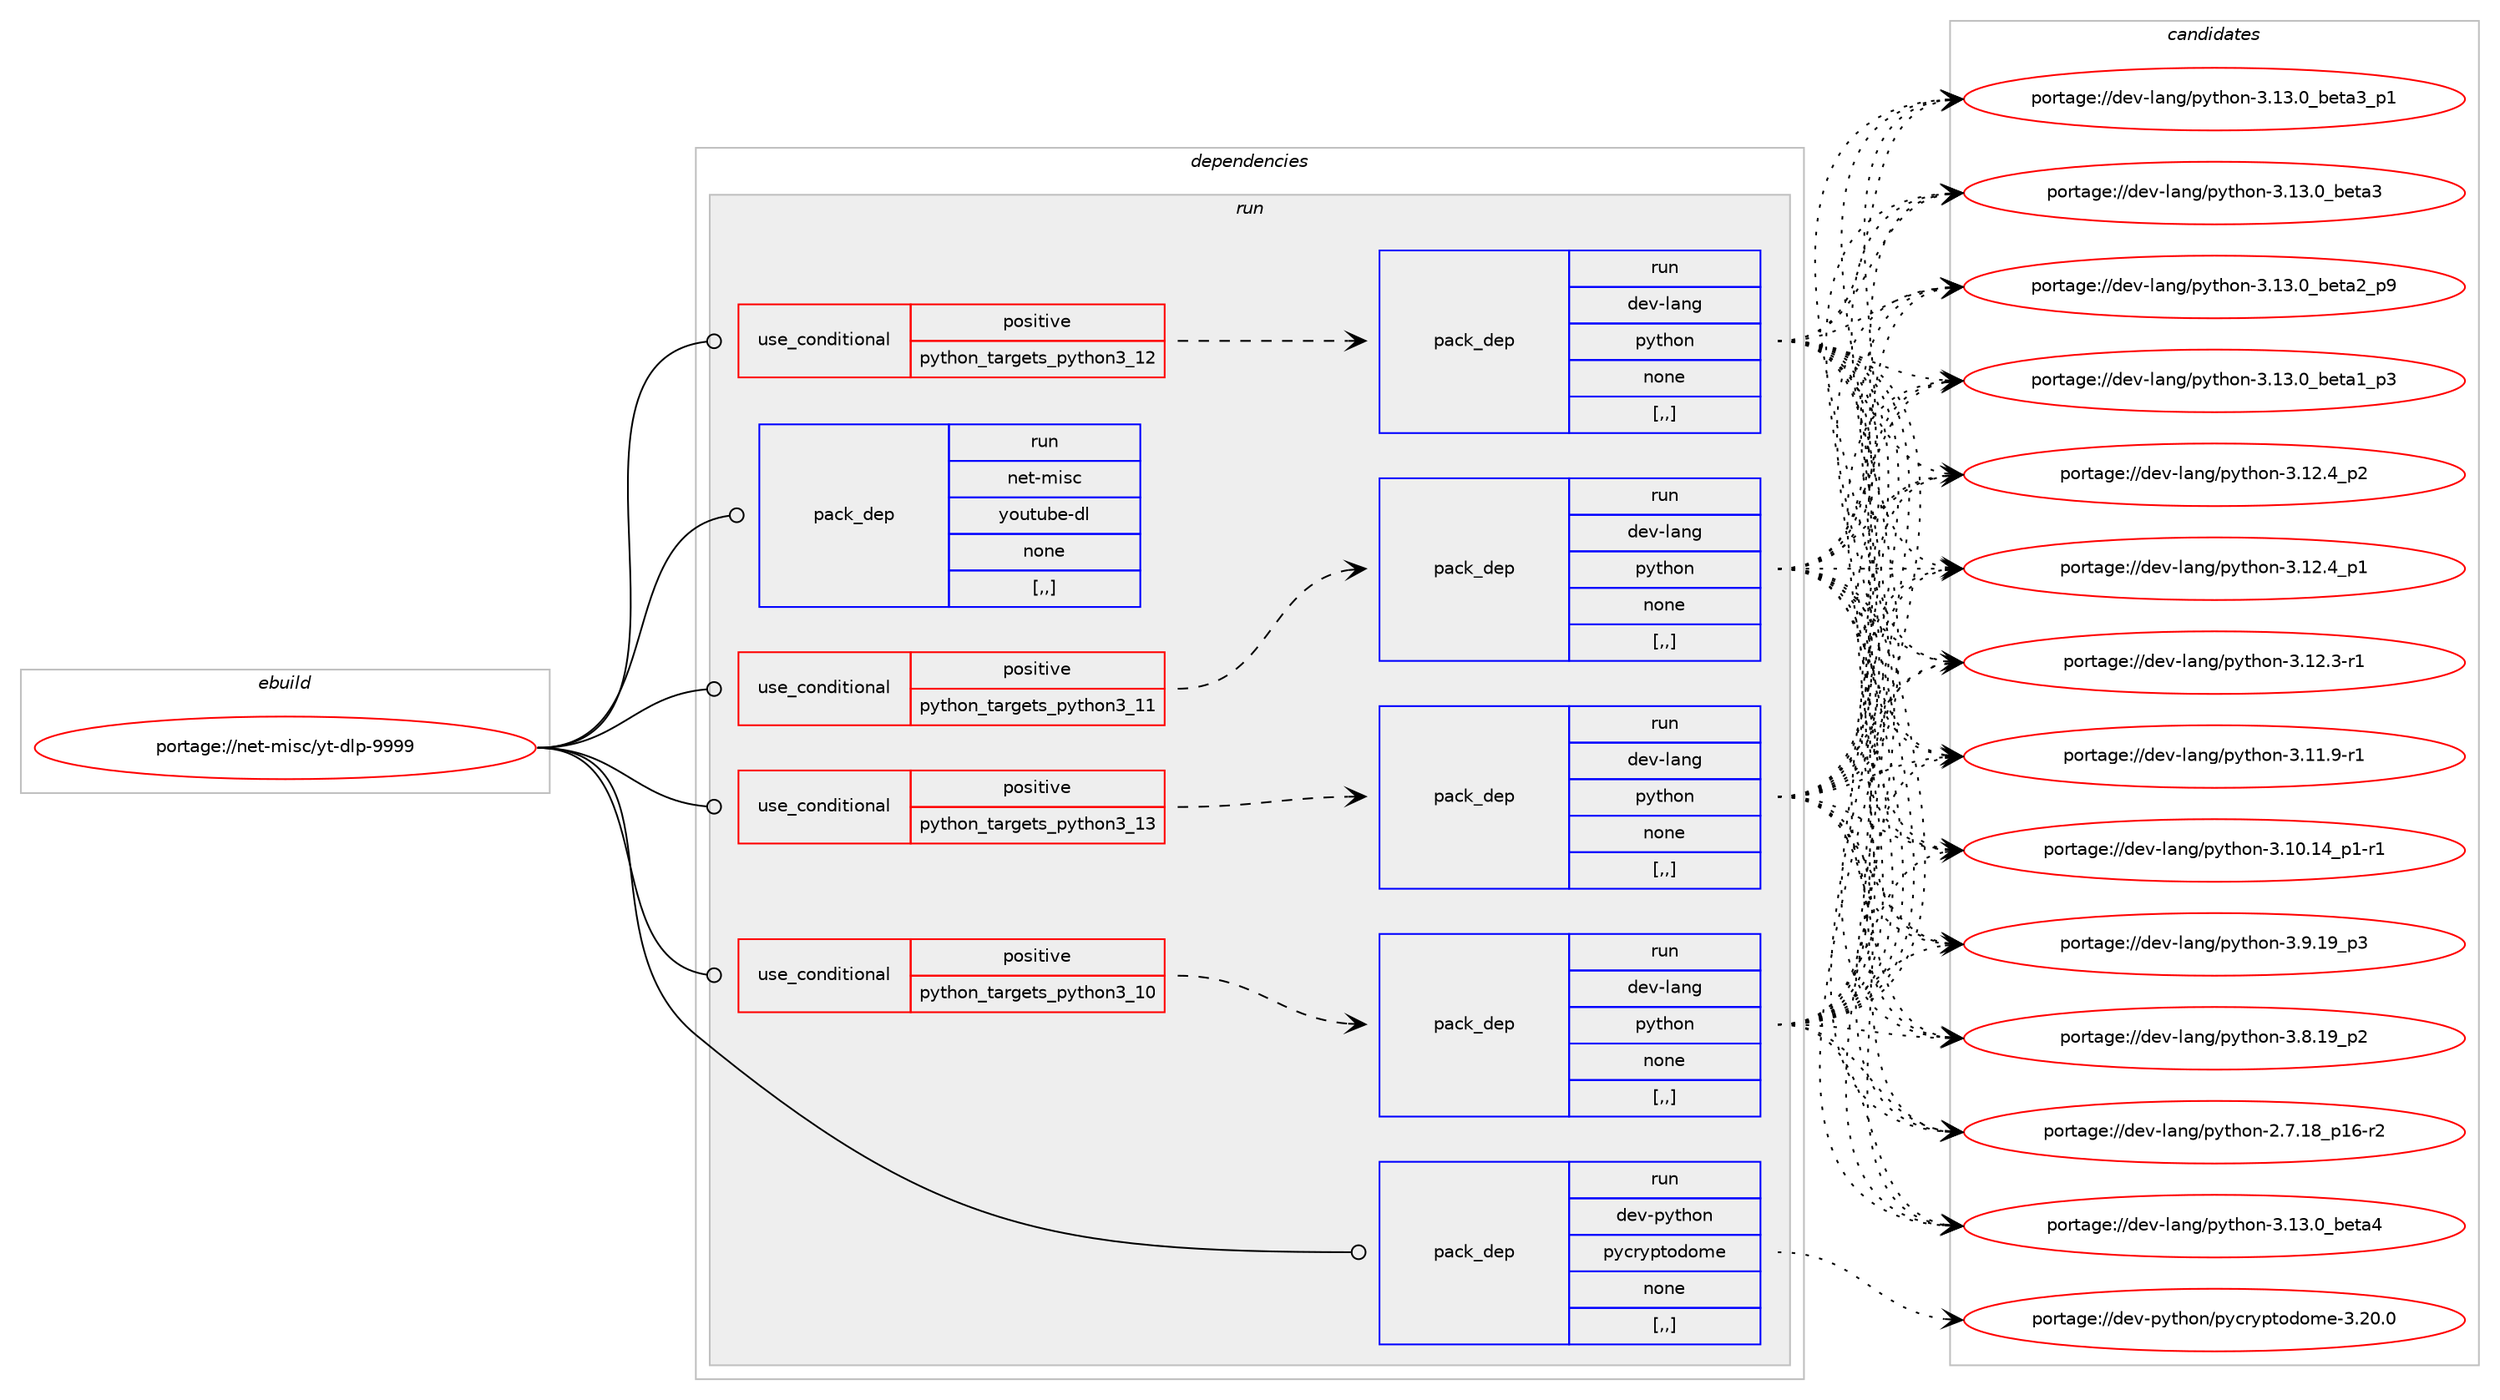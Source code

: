 digraph prolog {

# *************
# Graph options
# *************

newrank=true;
concentrate=true;
compound=true;
graph [rankdir=LR,fontname=Helvetica,fontsize=10,ranksep=1.5];#, ranksep=2.5, nodesep=0.2];
edge  [arrowhead=vee];
node  [fontname=Helvetica,fontsize=10];

# **********
# The ebuild
# **********

subgraph cluster_leftcol {
color=gray;
label=<<i>ebuild</i>>;
id [label="portage://net-misc/yt-dlp-9999", color=red, width=4, href="../net-misc/yt-dlp-9999.svg"];
}

# ****************
# The dependencies
# ****************

subgraph cluster_midcol {
color=gray;
label=<<i>dependencies</i>>;
subgraph cluster_compile {
fillcolor="#eeeeee";
style=filled;
label=<<i>compile</i>>;
}
subgraph cluster_compileandrun {
fillcolor="#eeeeee";
style=filled;
label=<<i>compile and run</i>>;
}
subgraph cluster_run {
fillcolor="#eeeeee";
style=filled;
label=<<i>run</i>>;
subgraph cond99595 {
dependency378020 [label=<<TABLE BORDER="0" CELLBORDER="1" CELLSPACING="0" CELLPADDING="4"><TR><TD ROWSPAN="3" CELLPADDING="10">use_conditional</TD></TR><TR><TD>positive</TD></TR><TR><TD>python_targets_python3_10</TD></TR></TABLE>>, shape=none, color=red];
subgraph pack275698 {
dependency378021 [label=<<TABLE BORDER="0" CELLBORDER="1" CELLSPACING="0" CELLPADDING="4" WIDTH="220"><TR><TD ROWSPAN="6" CELLPADDING="30">pack_dep</TD></TR><TR><TD WIDTH="110">run</TD></TR><TR><TD>dev-lang</TD></TR><TR><TD>python</TD></TR><TR><TD>none</TD></TR><TR><TD>[,,]</TD></TR></TABLE>>, shape=none, color=blue];
}
dependency378020:e -> dependency378021:w [weight=20,style="dashed",arrowhead="vee"];
}
id:e -> dependency378020:w [weight=20,style="solid",arrowhead="odot"];
subgraph cond99596 {
dependency378022 [label=<<TABLE BORDER="0" CELLBORDER="1" CELLSPACING="0" CELLPADDING="4"><TR><TD ROWSPAN="3" CELLPADDING="10">use_conditional</TD></TR><TR><TD>positive</TD></TR><TR><TD>python_targets_python3_11</TD></TR></TABLE>>, shape=none, color=red];
subgraph pack275699 {
dependency378023 [label=<<TABLE BORDER="0" CELLBORDER="1" CELLSPACING="0" CELLPADDING="4" WIDTH="220"><TR><TD ROWSPAN="6" CELLPADDING="30">pack_dep</TD></TR><TR><TD WIDTH="110">run</TD></TR><TR><TD>dev-lang</TD></TR><TR><TD>python</TD></TR><TR><TD>none</TD></TR><TR><TD>[,,]</TD></TR></TABLE>>, shape=none, color=blue];
}
dependency378022:e -> dependency378023:w [weight=20,style="dashed",arrowhead="vee"];
}
id:e -> dependency378022:w [weight=20,style="solid",arrowhead="odot"];
subgraph cond99597 {
dependency378024 [label=<<TABLE BORDER="0" CELLBORDER="1" CELLSPACING="0" CELLPADDING="4"><TR><TD ROWSPAN="3" CELLPADDING="10">use_conditional</TD></TR><TR><TD>positive</TD></TR><TR><TD>python_targets_python3_12</TD></TR></TABLE>>, shape=none, color=red];
subgraph pack275700 {
dependency378025 [label=<<TABLE BORDER="0" CELLBORDER="1" CELLSPACING="0" CELLPADDING="4" WIDTH="220"><TR><TD ROWSPAN="6" CELLPADDING="30">pack_dep</TD></TR><TR><TD WIDTH="110">run</TD></TR><TR><TD>dev-lang</TD></TR><TR><TD>python</TD></TR><TR><TD>none</TD></TR><TR><TD>[,,]</TD></TR></TABLE>>, shape=none, color=blue];
}
dependency378024:e -> dependency378025:w [weight=20,style="dashed",arrowhead="vee"];
}
id:e -> dependency378024:w [weight=20,style="solid",arrowhead="odot"];
subgraph cond99598 {
dependency378026 [label=<<TABLE BORDER="0" CELLBORDER="1" CELLSPACING="0" CELLPADDING="4"><TR><TD ROWSPAN="3" CELLPADDING="10">use_conditional</TD></TR><TR><TD>positive</TD></TR><TR><TD>python_targets_python3_13</TD></TR></TABLE>>, shape=none, color=red];
subgraph pack275701 {
dependency378027 [label=<<TABLE BORDER="0" CELLBORDER="1" CELLSPACING="0" CELLPADDING="4" WIDTH="220"><TR><TD ROWSPAN="6" CELLPADDING="30">pack_dep</TD></TR><TR><TD WIDTH="110">run</TD></TR><TR><TD>dev-lang</TD></TR><TR><TD>python</TD></TR><TR><TD>none</TD></TR><TR><TD>[,,]</TD></TR></TABLE>>, shape=none, color=blue];
}
dependency378026:e -> dependency378027:w [weight=20,style="dashed",arrowhead="vee"];
}
id:e -> dependency378026:w [weight=20,style="solid",arrowhead="odot"];
subgraph pack275702 {
dependency378028 [label=<<TABLE BORDER="0" CELLBORDER="1" CELLSPACING="0" CELLPADDING="4" WIDTH="220"><TR><TD ROWSPAN="6" CELLPADDING="30">pack_dep</TD></TR><TR><TD WIDTH="110">run</TD></TR><TR><TD>dev-python</TD></TR><TR><TD>pycryptodome</TD></TR><TR><TD>none</TD></TR><TR><TD>[,,]</TD></TR></TABLE>>, shape=none, color=blue];
}
id:e -> dependency378028:w [weight=20,style="solid",arrowhead="odot"];
subgraph pack275703 {
dependency378029 [label=<<TABLE BORDER="0" CELLBORDER="1" CELLSPACING="0" CELLPADDING="4" WIDTH="220"><TR><TD ROWSPAN="6" CELLPADDING="30">pack_dep</TD></TR><TR><TD WIDTH="110">run</TD></TR><TR><TD>net-misc</TD></TR><TR><TD>youtube-dl</TD></TR><TR><TD>none</TD></TR><TR><TD>[,,]</TD></TR></TABLE>>, shape=none, color=blue];
}
id:e -> dependency378029:w [weight=20,style="solid",arrowhead="odot"];
}
}

# **************
# The candidates
# **************

subgraph cluster_choices {
rank=same;
color=gray;
label=<<i>candidates</i>>;

subgraph choice275698 {
color=black;
nodesep=1;
choice1001011184510897110103471121211161041111104551464951464895981011169752 [label="portage://dev-lang/python-3.13.0_beta4", color=red, width=4,href="../dev-lang/python-3.13.0_beta4.svg"];
choice10010111845108971101034711212111610411111045514649514648959810111697519511249 [label="portage://dev-lang/python-3.13.0_beta3_p1", color=red, width=4,href="../dev-lang/python-3.13.0_beta3_p1.svg"];
choice1001011184510897110103471121211161041111104551464951464895981011169751 [label="portage://dev-lang/python-3.13.0_beta3", color=red, width=4,href="../dev-lang/python-3.13.0_beta3.svg"];
choice10010111845108971101034711212111610411111045514649514648959810111697509511257 [label="portage://dev-lang/python-3.13.0_beta2_p9", color=red, width=4,href="../dev-lang/python-3.13.0_beta2_p9.svg"];
choice10010111845108971101034711212111610411111045514649514648959810111697499511251 [label="portage://dev-lang/python-3.13.0_beta1_p3", color=red, width=4,href="../dev-lang/python-3.13.0_beta1_p3.svg"];
choice100101118451089711010347112121116104111110455146495046529511250 [label="portage://dev-lang/python-3.12.4_p2", color=red, width=4,href="../dev-lang/python-3.12.4_p2.svg"];
choice100101118451089711010347112121116104111110455146495046529511249 [label="portage://dev-lang/python-3.12.4_p1", color=red, width=4,href="../dev-lang/python-3.12.4_p1.svg"];
choice100101118451089711010347112121116104111110455146495046514511449 [label="portage://dev-lang/python-3.12.3-r1", color=red, width=4,href="../dev-lang/python-3.12.3-r1.svg"];
choice100101118451089711010347112121116104111110455146494946574511449 [label="portage://dev-lang/python-3.11.9-r1", color=red, width=4,href="../dev-lang/python-3.11.9-r1.svg"];
choice100101118451089711010347112121116104111110455146494846495295112494511449 [label="portage://dev-lang/python-3.10.14_p1-r1", color=red, width=4,href="../dev-lang/python-3.10.14_p1-r1.svg"];
choice100101118451089711010347112121116104111110455146574649579511251 [label="portage://dev-lang/python-3.9.19_p3", color=red, width=4,href="../dev-lang/python-3.9.19_p3.svg"];
choice100101118451089711010347112121116104111110455146564649579511250 [label="portage://dev-lang/python-3.8.19_p2", color=red, width=4,href="../dev-lang/python-3.8.19_p2.svg"];
choice100101118451089711010347112121116104111110455046554649569511249544511450 [label="portage://dev-lang/python-2.7.18_p16-r2", color=red, width=4,href="../dev-lang/python-2.7.18_p16-r2.svg"];
dependency378021:e -> choice1001011184510897110103471121211161041111104551464951464895981011169752:w [style=dotted,weight="100"];
dependency378021:e -> choice10010111845108971101034711212111610411111045514649514648959810111697519511249:w [style=dotted,weight="100"];
dependency378021:e -> choice1001011184510897110103471121211161041111104551464951464895981011169751:w [style=dotted,weight="100"];
dependency378021:e -> choice10010111845108971101034711212111610411111045514649514648959810111697509511257:w [style=dotted,weight="100"];
dependency378021:e -> choice10010111845108971101034711212111610411111045514649514648959810111697499511251:w [style=dotted,weight="100"];
dependency378021:e -> choice100101118451089711010347112121116104111110455146495046529511250:w [style=dotted,weight="100"];
dependency378021:e -> choice100101118451089711010347112121116104111110455146495046529511249:w [style=dotted,weight="100"];
dependency378021:e -> choice100101118451089711010347112121116104111110455146495046514511449:w [style=dotted,weight="100"];
dependency378021:e -> choice100101118451089711010347112121116104111110455146494946574511449:w [style=dotted,weight="100"];
dependency378021:e -> choice100101118451089711010347112121116104111110455146494846495295112494511449:w [style=dotted,weight="100"];
dependency378021:e -> choice100101118451089711010347112121116104111110455146574649579511251:w [style=dotted,weight="100"];
dependency378021:e -> choice100101118451089711010347112121116104111110455146564649579511250:w [style=dotted,weight="100"];
dependency378021:e -> choice100101118451089711010347112121116104111110455046554649569511249544511450:w [style=dotted,weight="100"];
}
subgraph choice275699 {
color=black;
nodesep=1;
choice1001011184510897110103471121211161041111104551464951464895981011169752 [label="portage://dev-lang/python-3.13.0_beta4", color=red, width=4,href="../dev-lang/python-3.13.0_beta4.svg"];
choice10010111845108971101034711212111610411111045514649514648959810111697519511249 [label="portage://dev-lang/python-3.13.0_beta3_p1", color=red, width=4,href="../dev-lang/python-3.13.0_beta3_p1.svg"];
choice1001011184510897110103471121211161041111104551464951464895981011169751 [label="portage://dev-lang/python-3.13.0_beta3", color=red, width=4,href="../dev-lang/python-3.13.0_beta3.svg"];
choice10010111845108971101034711212111610411111045514649514648959810111697509511257 [label="portage://dev-lang/python-3.13.0_beta2_p9", color=red, width=4,href="../dev-lang/python-3.13.0_beta2_p9.svg"];
choice10010111845108971101034711212111610411111045514649514648959810111697499511251 [label="portage://dev-lang/python-3.13.0_beta1_p3", color=red, width=4,href="../dev-lang/python-3.13.0_beta1_p3.svg"];
choice100101118451089711010347112121116104111110455146495046529511250 [label="portage://dev-lang/python-3.12.4_p2", color=red, width=4,href="../dev-lang/python-3.12.4_p2.svg"];
choice100101118451089711010347112121116104111110455146495046529511249 [label="portage://dev-lang/python-3.12.4_p1", color=red, width=4,href="../dev-lang/python-3.12.4_p1.svg"];
choice100101118451089711010347112121116104111110455146495046514511449 [label="portage://dev-lang/python-3.12.3-r1", color=red, width=4,href="../dev-lang/python-3.12.3-r1.svg"];
choice100101118451089711010347112121116104111110455146494946574511449 [label="portage://dev-lang/python-3.11.9-r1", color=red, width=4,href="../dev-lang/python-3.11.9-r1.svg"];
choice100101118451089711010347112121116104111110455146494846495295112494511449 [label="portage://dev-lang/python-3.10.14_p1-r1", color=red, width=4,href="../dev-lang/python-3.10.14_p1-r1.svg"];
choice100101118451089711010347112121116104111110455146574649579511251 [label="portage://dev-lang/python-3.9.19_p3", color=red, width=4,href="../dev-lang/python-3.9.19_p3.svg"];
choice100101118451089711010347112121116104111110455146564649579511250 [label="portage://dev-lang/python-3.8.19_p2", color=red, width=4,href="../dev-lang/python-3.8.19_p2.svg"];
choice100101118451089711010347112121116104111110455046554649569511249544511450 [label="portage://dev-lang/python-2.7.18_p16-r2", color=red, width=4,href="../dev-lang/python-2.7.18_p16-r2.svg"];
dependency378023:e -> choice1001011184510897110103471121211161041111104551464951464895981011169752:w [style=dotted,weight="100"];
dependency378023:e -> choice10010111845108971101034711212111610411111045514649514648959810111697519511249:w [style=dotted,weight="100"];
dependency378023:e -> choice1001011184510897110103471121211161041111104551464951464895981011169751:w [style=dotted,weight="100"];
dependency378023:e -> choice10010111845108971101034711212111610411111045514649514648959810111697509511257:w [style=dotted,weight="100"];
dependency378023:e -> choice10010111845108971101034711212111610411111045514649514648959810111697499511251:w [style=dotted,weight="100"];
dependency378023:e -> choice100101118451089711010347112121116104111110455146495046529511250:w [style=dotted,weight="100"];
dependency378023:e -> choice100101118451089711010347112121116104111110455146495046529511249:w [style=dotted,weight="100"];
dependency378023:e -> choice100101118451089711010347112121116104111110455146495046514511449:w [style=dotted,weight="100"];
dependency378023:e -> choice100101118451089711010347112121116104111110455146494946574511449:w [style=dotted,weight="100"];
dependency378023:e -> choice100101118451089711010347112121116104111110455146494846495295112494511449:w [style=dotted,weight="100"];
dependency378023:e -> choice100101118451089711010347112121116104111110455146574649579511251:w [style=dotted,weight="100"];
dependency378023:e -> choice100101118451089711010347112121116104111110455146564649579511250:w [style=dotted,weight="100"];
dependency378023:e -> choice100101118451089711010347112121116104111110455046554649569511249544511450:w [style=dotted,weight="100"];
}
subgraph choice275700 {
color=black;
nodesep=1;
choice1001011184510897110103471121211161041111104551464951464895981011169752 [label="portage://dev-lang/python-3.13.0_beta4", color=red, width=4,href="../dev-lang/python-3.13.0_beta4.svg"];
choice10010111845108971101034711212111610411111045514649514648959810111697519511249 [label="portage://dev-lang/python-3.13.0_beta3_p1", color=red, width=4,href="../dev-lang/python-3.13.0_beta3_p1.svg"];
choice1001011184510897110103471121211161041111104551464951464895981011169751 [label="portage://dev-lang/python-3.13.0_beta3", color=red, width=4,href="../dev-lang/python-3.13.0_beta3.svg"];
choice10010111845108971101034711212111610411111045514649514648959810111697509511257 [label="portage://dev-lang/python-3.13.0_beta2_p9", color=red, width=4,href="../dev-lang/python-3.13.0_beta2_p9.svg"];
choice10010111845108971101034711212111610411111045514649514648959810111697499511251 [label="portage://dev-lang/python-3.13.0_beta1_p3", color=red, width=4,href="../dev-lang/python-3.13.0_beta1_p3.svg"];
choice100101118451089711010347112121116104111110455146495046529511250 [label="portage://dev-lang/python-3.12.4_p2", color=red, width=4,href="../dev-lang/python-3.12.4_p2.svg"];
choice100101118451089711010347112121116104111110455146495046529511249 [label="portage://dev-lang/python-3.12.4_p1", color=red, width=4,href="../dev-lang/python-3.12.4_p1.svg"];
choice100101118451089711010347112121116104111110455146495046514511449 [label="portage://dev-lang/python-3.12.3-r1", color=red, width=4,href="../dev-lang/python-3.12.3-r1.svg"];
choice100101118451089711010347112121116104111110455146494946574511449 [label="portage://dev-lang/python-3.11.9-r1", color=red, width=4,href="../dev-lang/python-3.11.9-r1.svg"];
choice100101118451089711010347112121116104111110455146494846495295112494511449 [label="portage://dev-lang/python-3.10.14_p1-r1", color=red, width=4,href="../dev-lang/python-3.10.14_p1-r1.svg"];
choice100101118451089711010347112121116104111110455146574649579511251 [label="portage://dev-lang/python-3.9.19_p3", color=red, width=4,href="../dev-lang/python-3.9.19_p3.svg"];
choice100101118451089711010347112121116104111110455146564649579511250 [label="portage://dev-lang/python-3.8.19_p2", color=red, width=4,href="../dev-lang/python-3.8.19_p2.svg"];
choice100101118451089711010347112121116104111110455046554649569511249544511450 [label="portage://dev-lang/python-2.7.18_p16-r2", color=red, width=4,href="../dev-lang/python-2.7.18_p16-r2.svg"];
dependency378025:e -> choice1001011184510897110103471121211161041111104551464951464895981011169752:w [style=dotted,weight="100"];
dependency378025:e -> choice10010111845108971101034711212111610411111045514649514648959810111697519511249:w [style=dotted,weight="100"];
dependency378025:e -> choice1001011184510897110103471121211161041111104551464951464895981011169751:w [style=dotted,weight="100"];
dependency378025:e -> choice10010111845108971101034711212111610411111045514649514648959810111697509511257:w [style=dotted,weight="100"];
dependency378025:e -> choice10010111845108971101034711212111610411111045514649514648959810111697499511251:w [style=dotted,weight="100"];
dependency378025:e -> choice100101118451089711010347112121116104111110455146495046529511250:w [style=dotted,weight="100"];
dependency378025:e -> choice100101118451089711010347112121116104111110455146495046529511249:w [style=dotted,weight="100"];
dependency378025:e -> choice100101118451089711010347112121116104111110455146495046514511449:w [style=dotted,weight="100"];
dependency378025:e -> choice100101118451089711010347112121116104111110455146494946574511449:w [style=dotted,weight="100"];
dependency378025:e -> choice100101118451089711010347112121116104111110455146494846495295112494511449:w [style=dotted,weight="100"];
dependency378025:e -> choice100101118451089711010347112121116104111110455146574649579511251:w [style=dotted,weight="100"];
dependency378025:e -> choice100101118451089711010347112121116104111110455146564649579511250:w [style=dotted,weight="100"];
dependency378025:e -> choice100101118451089711010347112121116104111110455046554649569511249544511450:w [style=dotted,weight="100"];
}
subgraph choice275701 {
color=black;
nodesep=1;
choice1001011184510897110103471121211161041111104551464951464895981011169752 [label="portage://dev-lang/python-3.13.0_beta4", color=red, width=4,href="../dev-lang/python-3.13.0_beta4.svg"];
choice10010111845108971101034711212111610411111045514649514648959810111697519511249 [label="portage://dev-lang/python-3.13.0_beta3_p1", color=red, width=4,href="../dev-lang/python-3.13.0_beta3_p1.svg"];
choice1001011184510897110103471121211161041111104551464951464895981011169751 [label="portage://dev-lang/python-3.13.0_beta3", color=red, width=4,href="../dev-lang/python-3.13.0_beta3.svg"];
choice10010111845108971101034711212111610411111045514649514648959810111697509511257 [label="portage://dev-lang/python-3.13.0_beta2_p9", color=red, width=4,href="../dev-lang/python-3.13.0_beta2_p9.svg"];
choice10010111845108971101034711212111610411111045514649514648959810111697499511251 [label="portage://dev-lang/python-3.13.0_beta1_p3", color=red, width=4,href="../dev-lang/python-3.13.0_beta1_p3.svg"];
choice100101118451089711010347112121116104111110455146495046529511250 [label="portage://dev-lang/python-3.12.4_p2", color=red, width=4,href="../dev-lang/python-3.12.4_p2.svg"];
choice100101118451089711010347112121116104111110455146495046529511249 [label="portage://dev-lang/python-3.12.4_p1", color=red, width=4,href="../dev-lang/python-3.12.4_p1.svg"];
choice100101118451089711010347112121116104111110455146495046514511449 [label="portage://dev-lang/python-3.12.3-r1", color=red, width=4,href="../dev-lang/python-3.12.3-r1.svg"];
choice100101118451089711010347112121116104111110455146494946574511449 [label="portage://dev-lang/python-3.11.9-r1", color=red, width=4,href="../dev-lang/python-3.11.9-r1.svg"];
choice100101118451089711010347112121116104111110455146494846495295112494511449 [label="portage://dev-lang/python-3.10.14_p1-r1", color=red, width=4,href="../dev-lang/python-3.10.14_p1-r1.svg"];
choice100101118451089711010347112121116104111110455146574649579511251 [label="portage://dev-lang/python-3.9.19_p3", color=red, width=4,href="../dev-lang/python-3.9.19_p3.svg"];
choice100101118451089711010347112121116104111110455146564649579511250 [label="portage://dev-lang/python-3.8.19_p2", color=red, width=4,href="../dev-lang/python-3.8.19_p2.svg"];
choice100101118451089711010347112121116104111110455046554649569511249544511450 [label="portage://dev-lang/python-2.7.18_p16-r2", color=red, width=4,href="../dev-lang/python-2.7.18_p16-r2.svg"];
dependency378027:e -> choice1001011184510897110103471121211161041111104551464951464895981011169752:w [style=dotted,weight="100"];
dependency378027:e -> choice10010111845108971101034711212111610411111045514649514648959810111697519511249:w [style=dotted,weight="100"];
dependency378027:e -> choice1001011184510897110103471121211161041111104551464951464895981011169751:w [style=dotted,weight="100"];
dependency378027:e -> choice10010111845108971101034711212111610411111045514649514648959810111697509511257:w [style=dotted,weight="100"];
dependency378027:e -> choice10010111845108971101034711212111610411111045514649514648959810111697499511251:w [style=dotted,weight="100"];
dependency378027:e -> choice100101118451089711010347112121116104111110455146495046529511250:w [style=dotted,weight="100"];
dependency378027:e -> choice100101118451089711010347112121116104111110455146495046529511249:w [style=dotted,weight="100"];
dependency378027:e -> choice100101118451089711010347112121116104111110455146495046514511449:w [style=dotted,weight="100"];
dependency378027:e -> choice100101118451089711010347112121116104111110455146494946574511449:w [style=dotted,weight="100"];
dependency378027:e -> choice100101118451089711010347112121116104111110455146494846495295112494511449:w [style=dotted,weight="100"];
dependency378027:e -> choice100101118451089711010347112121116104111110455146574649579511251:w [style=dotted,weight="100"];
dependency378027:e -> choice100101118451089711010347112121116104111110455146564649579511250:w [style=dotted,weight="100"];
dependency378027:e -> choice100101118451089711010347112121116104111110455046554649569511249544511450:w [style=dotted,weight="100"];
}
subgraph choice275702 {
color=black;
nodesep=1;
choice10010111845112121116104111110471121219911412111211611110011110910145514650484648 [label="portage://dev-python/pycryptodome-3.20.0", color=red, width=4,href="../dev-python/pycryptodome-3.20.0.svg"];
dependency378028:e -> choice10010111845112121116104111110471121219911412111211611110011110910145514650484648:w [style=dotted,weight="100"];
}
subgraph choice275703 {
color=black;
nodesep=1;
}
}

}
